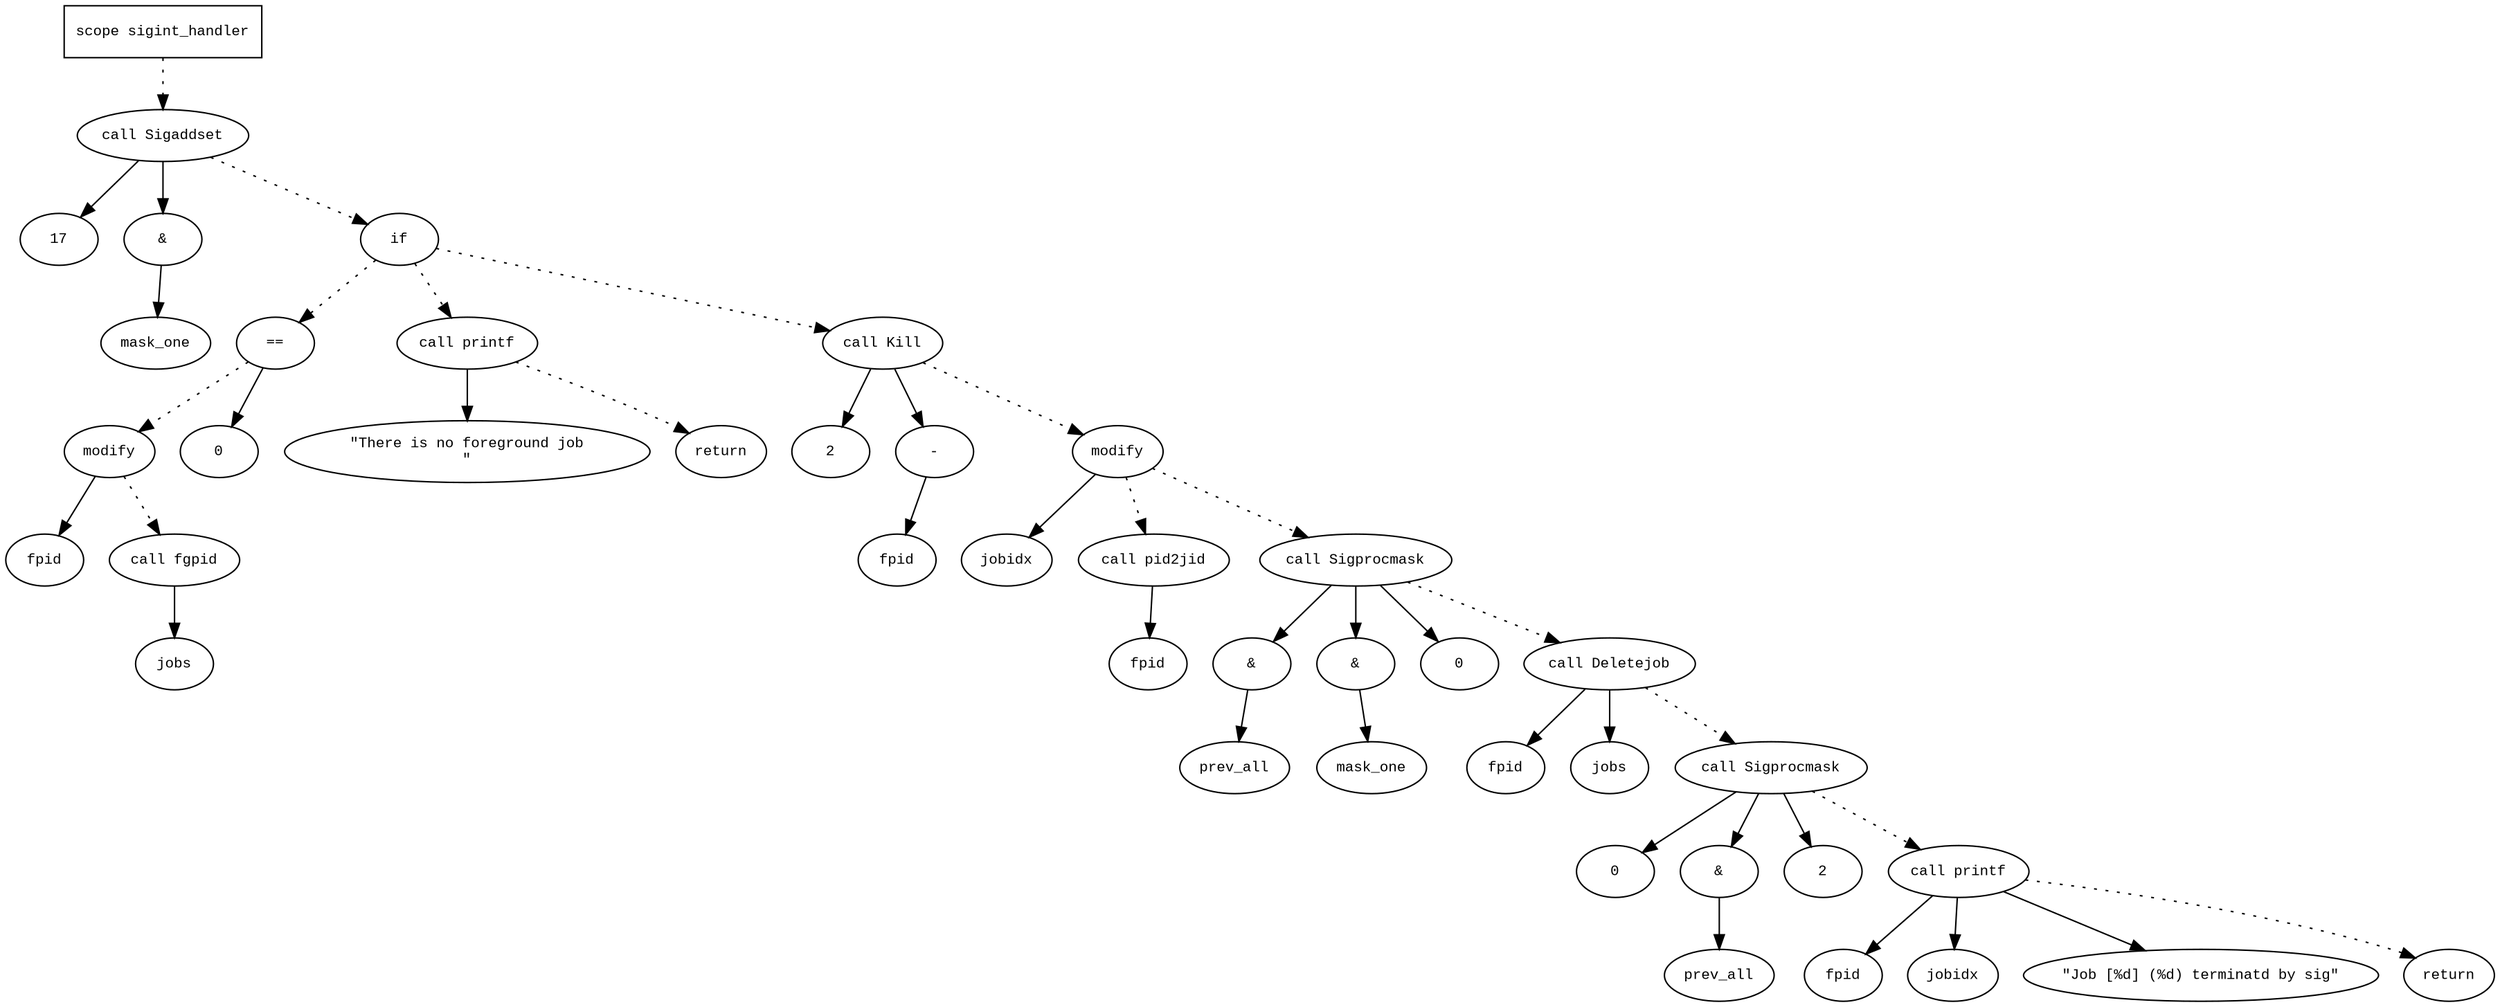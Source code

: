 digraph AST {
  graph [fontname="Times New Roman",fontsize=10];
  node  [fontname="Courier New",fontsize=10];
  edge  [fontname="Times New Roman",fontsize=10];

  node1 [label="scope sigint_handler",shape=box];
  node2 [label="call Sigaddset",shape=ellipse];
  node3 [label="17",shape=ellipse];
  node2 -> node3;
  node4 [label="&",shape=ellipse];
  node2 -> node4;
  node5 [label="mask_one",shape=ellipse];
  node4 -> node5;
  node1 -> node2 [style=dotted];
  node6 [label="if",shape=ellipse];
  node2 -> node6 [style=dotted];
  node7 [label="==",shape=ellipse];
  node8 [label="modify",shape=ellipse];
  node9 [label="fpid",shape=ellipse];
  node8 -> node9;
  node10 [label="call fgpid",shape=ellipse];
  node11 [label="jobs",shape=ellipse];
  node10 -> node11;
  node8 -> node10 [style=dotted];
  node7 -> node8 [style=dotted];
  node12 [label="0",shape=ellipse];
  node7 -> node12;
  node6 -> node7 [style=dotted];
  node13 [label="call printf",shape=ellipse];
  node14 [label="\"There is no foreground job
\"",shape=ellipse];
  node13 -> node14;
  node6 -> node13 [style=dotted];
  node15 [label="return",shape=ellipse];
  node13 -> node15 [style=dotted];
  node16 [label="call Kill",shape=ellipse];
  node17 [label="2",shape=ellipse];
  node16 -> node17;
  node18 [label="-",shape=ellipse];
  node19 [label="fpid",shape=ellipse];
  node18 -> node19;
  node16 -> node18;
  node6 -> node16 [style=dotted];
  node20 [label="modify",shape=ellipse];
  node21 [label="jobidx",shape=ellipse];
  node20 -> node21;
  node22 [label="call pid2jid",shape=ellipse];
  node23 [label="fpid",shape=ellipse];
  node22 -> node23;
  node20 -> node22 [style=dotted];
  node16 -> node20 [style=dotted];
  node24 [label="call Sigprocmask",shape=ellipse];
  node25 [label="&",shape=ellipse];
  node24 -> node25;
  node26 [label="prev_all",shape=ellipse];
  node25 -> node26;
  node27 [label="&",shape=ellipse];
  node24 -> node27;
  node28 [label="mask_one",shape=ellipse];
  node27 -> node28;
  node29 [label="0",shape=ellipse];
  node24 -> node29;
  node20 -> node24 [style=dotted];
  node30 [label="call Deletejob",shape=ellipse];
  node31 [label="fpid",shape=ellipse];
  node30 -> node31;
  node32 [label="jobs",shape=ellipse];
  node30 -> node32;
  node24 -> node30 [style=dotted];
  node33 [label="call Sigprocmask",shape=ellipse];
  node34 [label="0",shape=ellipse];
  node33 -> node34;
  node35 [label="&",shape=ellipse];
  node33 -> node35;
  node36 [label="prev_all",shape=ellipse];
  node35 -> node36;
  node37 [label="2",shape=ellipse];
  node33 -> node37;
  node30 -> node33 [style=dotted];
  node38 [label="call printf",shape=ellipse];
  node39 [label="fpid",shape=ellipse];
  node38 -> node39;
  node40 [label="jobidx",shape=ellipse];
  node38 -> node40;
  node41 [label="\"Job [%d] (%d) terminatd by sig\"",shape=ellipse];
  node38 -> node41;
  node33 -> node38 [style=dotted];
  node42 [label="return",shape=ellipse];
  node38 -> node42 [style=dotted];
} 